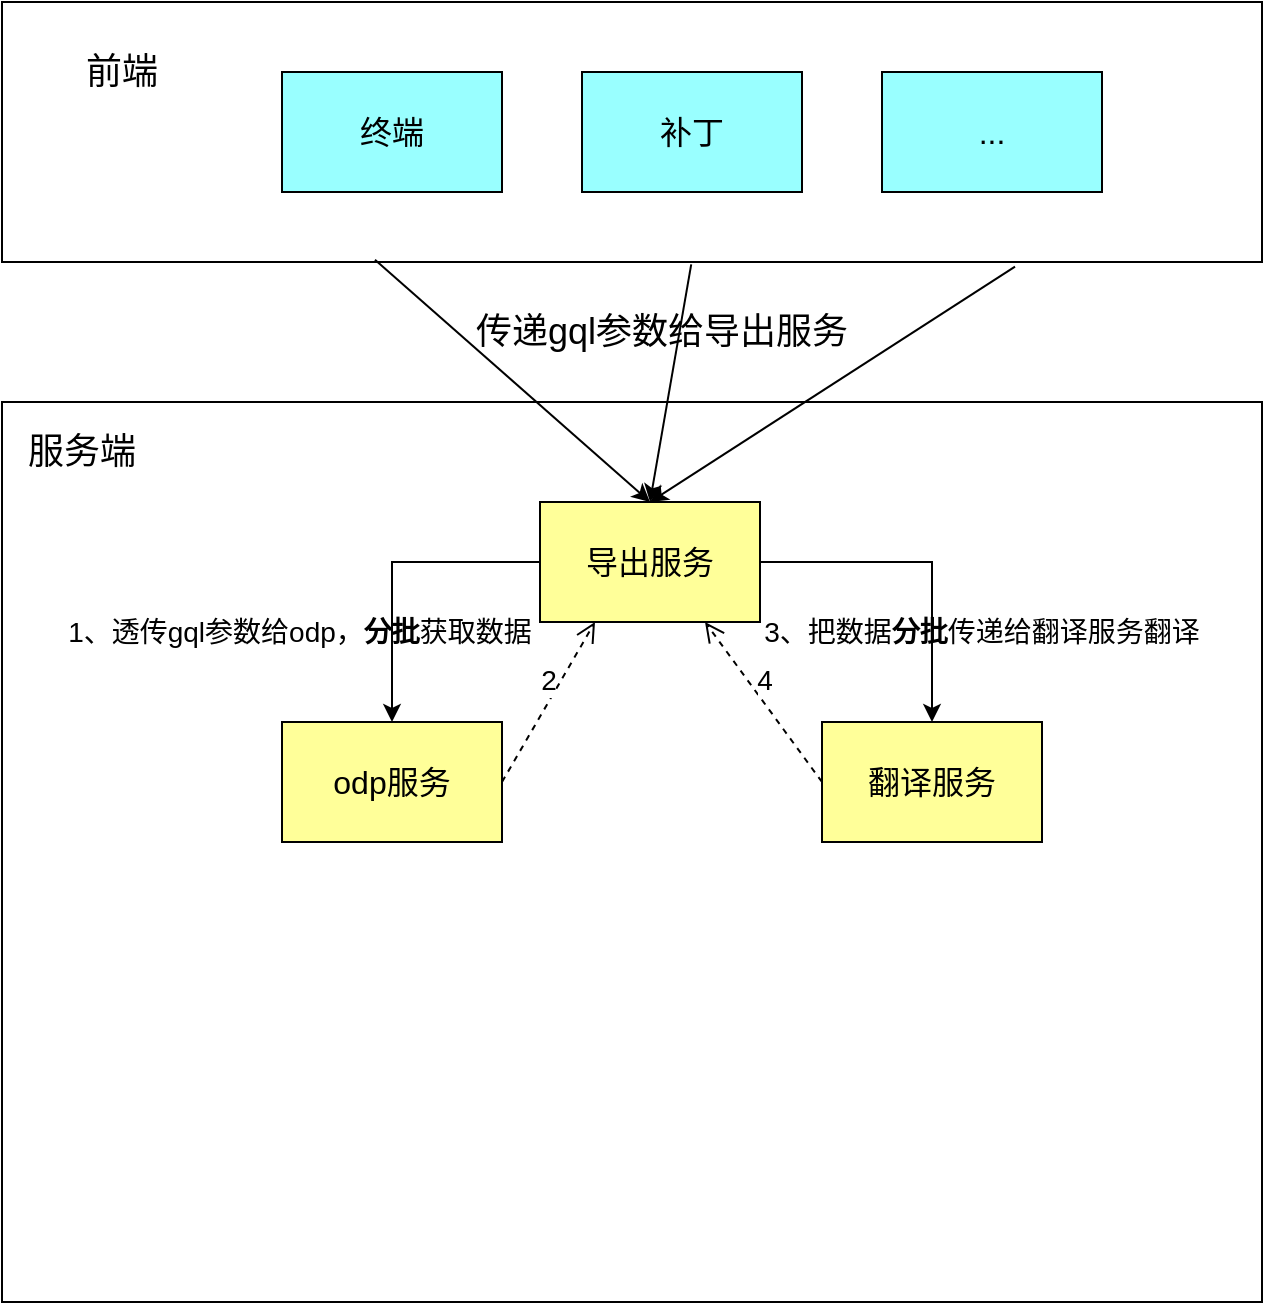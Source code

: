 <mxfile version="22.0.4" type="github">
  <diagram name="第 1 页" id="ukChPgtnxptm7X9d3SpE">
    <mxGraphModel dx="1687" dy="929" grid="1" gridSize="10" guides="1" tooltips="1" connect="1" arrows="1" fold="1" page="1" pageScale="1" pageWidth="827" pageHeight="1169" math="0" shadow="0">
      <root>
        <mxCell id="0" />
        <mxCell id="1" parent="0" />
        <mxCell id="SNvbedEbkYY78WW0vBbx-1" value="" style="rounded=0;whiteSpace=wrap;html=1;" vertex="1" parent="1">
          <mxGeometry x="90" y="100" width="630" height="130" as="geometry" />
        </mxCell>
        <mxCell id="SNvbedEbkYY78WW0vBbx-2" value="&lt;font style=&quot;font-size: 18px;&quot;&gt;前端&lt;/font&gt;" style="text;html=1;strokeColor=none;fillColor=none;align=center;verticalAlign=middle;whiteSpace=wrap;rounded=0;" vertex="1" parent="1">
          <mxGeometry x="120" y="120" width="60" height="30" as="geometry" />
        </mxCell>
        <mxCell id="SNvbedEbkYY78WW0vBbx-3" value="&lt;font size=&quot;3&quot;&gt;终端&lt;/font&gt;" style="rounded=0;whiteSpace=wrap;html=1;fillColor=#99FFFF;" vertex="1" parent="1">
          <mxGeometry x="230" y="135" width="110" height="60" as="geometry" />
        </mxCell>
        <mxCell id="SNvbedEbkYY78WW0vBbx-4" value="&lt;font size=&quot;3&quot;&gt;补丁&lt;/font&gt;" style="rounded=0;whiteSpace=wrap;html=1;fillColor=#99FFFF;" vertex="1" parent="1">
          <mxGeometry x="380" y="135" width="110" height="60" as="geometry" />
        </mxCell>
        <mxCell id="SNvbedEbkYY78WW0vBbx-5" value="&lt;font size=&quot;3&quot;&gt;...&lt;/font&gt;" style="rounded=0;whiteSpace=wrap;html=1;fillColor=#99FFFF;" vertex="1" parent="1">
          <mxGeometry x="530" y="135" width="110" height="60" as="geometry" />
        </mxCell>
        <mxCell id="SNvbedEbkYY78WW0vBbx-6" value="" style="rounded=0;whiteSpace=wrap;html=1;" vertex="1" parent="1">
          <mxGeometry x="90" y="300" width="630" height="450" as="geometry" />
        </mxCell>
        <mxCell id="SNvbedEbkYY78WW0vBbx-22" style="edgeStyle=orthogonalEdgeStyle;rounded=0;orthogonalLoop=1;jettySize=auto;html=1;" edge="1" parent="1" source="SNvbedEbkYY78WW0vBbx-7" target="SNvbedEbkYY78WW0vBbx-18">
          <mxGeometry relative="1" as="geometry" />
        </mxCell>
        <mxCell id="SNvbedEbkYY78WW0vBbx-23" style="edgeStyle=orthogonalEdgeStyle;rounded=0;orthogonalLoop=1;jettySize=auto;html=1;exitX=1;exitY=0.5;exitDx=0;exitDy=0;" edge="1" parent="1" source="SNvbedEbkYY78WW0vBbx-7" target="SNvbedEbkYY78WW0vBbx-19">
          <mxGeometry relative="1" as="geometry" />
        </mxCell>
        <mxCell id="SNvbedEbkYY78WW0vBbx-7" value="&lt;font size=&quot;3&quot;&gt;导出服务&lt;/font&gt;" style="rounded=0;whiteSpace=wrap;html=1;fillColor=#FFFF99;" vertex="1" parent="1">
          <mxGeometry x="359" y="350" width="110" height="60" as="geometry" />
        </mxCell>
        <mxCell id="SNvbedEbkYY78WW0vBbx-13" value="" style="endArrow=classic;html=1;rounded=0;exitX=0.296;exitY=0.991;exitDx=0;exitDy=0;entryX=0.5;entryY=0;entryDx=0;entryDy=0;exitPerimeter=0;" edge="1" parent="1" source="SNvbedEbkYY78WW0vBbx-1" target="SNvbedEbkYY78WW0vBbx-7">
          <mxGeometry width="50" height="50" relative="1" as="geometry">
            <mxPoint x="390" y="430" as="sourcePoint" />
            <mxPoint x="440" y="380" as="targetPoint" />
          </mxGeometry>
        </mxCell>
        <mxCell id="SNvbedEbkYY78WW0vBbx-14" value="" style="endArrow=classic;html=1;rounded=0;entryX=0.5;entryY=0;entryDx=0;entryDy=0;exitX=0.547;exitY=1.009;exitDx=0;exitDy=0;exitPerimeter=0;" edge="1" parent="1" source="SNvbedEbkYY78WW0vBbx-1" target="SNvbedEbkYY78WW0vBbx-7">
          <mxGeometry width="50" height="50" relative="1" as="geometry">
            <mxPoint x="430" y="230" as="sourcePoint" />
            <mxPoint x="424" y="360" as="targetPoint" />
          </mxGeometry>
        </mxCell>
        <mxCell id="SNvbedEbkYY78WW0vBbx-15" value="" style="endArrow=classic;html=1;rounded=0;exitX=0.804;exitY=1.018;exitDx=0;exitDy=0;entryX=0.5;entryY=0;entryDx=0;entryDy=0;exitPerimeter=0;" edge="1" parent="1" source="SNvbedEbkYY78WW0vBbx-1" target="SNvbedEbkYY78WW0vBbx-7">
          <mxGeometry width="50" height="50" relative="1" as="geometry">
            <mxPoint x="305" y="215" as="sourcePoint" />
            <mxPoint x="434" y="370" as="targetPoint" />
          </mxGeometry>
        </mxCell>
        <mxCell id="SNvbedEbkYY78WW0vBbx-16" value="&lt;span style=&quot;font-size: 18px;&quot;&gt;传递gql参数给导出服务&lt;/span&gt;" style="text;html=1;strokeColor=none;fillColor=none;align=center;verticalAlign=middle;whiteSpace=wrap;rounded=0;" vertex="1" parent="1">
          <mxGeometry x="310" y="250" width="220" height="30" as="geometry" />
        </mxCell>
        <mxCell id="SNvbedEbkYY78WW0vBbx-17" value="&lt;font style=&quot;font-size: 18px;&quot;&gt;服务端&lt;/font&gt;" style="text;html=1;strokeColor=none;fillColor=none;align=center;verticalAlign=middle;whiteSpace=wrap;rounded=0;" vertex="1" parent="1">
          <mxGeometry x="100" y="310" width="60" height="30" as="geometry" />
        </mxCell>
        <mxCell id="SNvbedEbkYY78WW0vBbx-18" value="&lt;font size=&quot;3&quot;&gt;odp服务&lt;/font&gt;" style="rounded=0;whiteSpace=wrap;html=1;fillColor=#FFFF99;" vertex="1" parent="1">
          <mxGeometry x="230" y="460" width="110" height="60" as="geometry" />
        </mxCell>
        <mxCell id="SNvbedEbkYY78WW0vBbx-19" value="&lt;font size=&quot;3&quot;&gt;翻译服务&lt;/font&gt;" style="rounded=0;whiteSpace=wrap;html=1;fillColor=#FFFF99;" vertex="1" parent="1">
          <mxGeometry x="500" y="460" width="110" height="60" as="geometry" />
        </mxCell>
        <mxCell id="SNvbedEbkYY78WW0vBbx-24" value="&lt;font style=&quot;font-size: 14px;&quot;&gt;1、透传gql参数给odp，&lt;b&gt;分批&lt;/b&gt;获取数据&lt;/font&gt;" style="text;html=1;strokeColor=none;fillColor=none;align=center;verticalAlign=middle;whiteSpace=wrap;rounded=0;" vertex="1" parent="1">
          <mxGeometry x="119" y="400" width="240" height="30" as="geometry" />
        </mxCell>
        <mxCell id="SNvbedEbkYY78WW0vBbx-25" value="&lt;font style=&quot;font-size: 14px;&quot;&gt;2&lt;/font&gt;" style="html=1;verticalAlign=bottom;endArrow=open;dashed=1;endSize=8;curved=0;rounded=0;exitX=1;exitY=0.5;exitDx=0;exitDy=0;entryX=0.25;entryY=1;entryDx=0;entryDy=0;" edge="1" parent="1" source="SNvbedEbkYY78WW0vBbx-18" target="SNvbedEbkYY78WW0vBbx-7">
          <mxGeometry relative="1" as="geometry">
            <mxPoint x="445" y="524.5" as="sourcePoint" />
            <mxPoint x="365" y="524.5" as="targetPoint" />
          </mxGeometry>
        </mxCell>
        <mxCell id="SNvbedEbkYY78WW0vBbx-26" value="&lt;span style=&quot;font-size: 14px;&quot;&gt;3、把数据&lt;b&gt;分批&lt;/b&gt;传递给翻译服务翻译&lt;/span&gt;" style="text;html=1;strokeColor=none;fillColor=none;align=center;verticalAlign=middle;whiteSpace=wrap;rounded=0;" vertex="1" parent="1">
          <mxGeometry x="460" y="400" width="240" height="30" as="geometry" />
        </mxCell>
        <mxCell id="SNvbedEbkYY78WW0vBbx-27" value="&lt;font style=&quot;font-size: 14px;&quot;&gt;4&lt;/font&gt;" style="html=1;verticalAlign=bottom;endArrow=open;dashed=1;endSize=8;curved=0;rounded=0;exitX=0;exitY=0.5;exitDx=0;exitDy=0;entryX=0.75;entryY=1;entryDx=0;entryDy=0;" edge="1" parent="1" source="SNvbedEbkYY78WW0vBbx-19" target="SNvbedEbkYY78WW0vBbx-7">
          <mxGeometry relative="1" as="geometry">
            <mxPoint x="350" y="500" as="sourcePoint" />
            <mxPoint x="424" y="420" as="targetPoint" />
          </mxGeometry>
        </mxCell>
      </root>
    </mxGraphModel>
  </diagram>
</mxfile>
